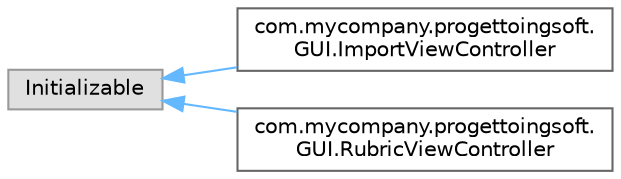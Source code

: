 digraph "Graphical Class Hierarchy"
{
 // LATEX_PDF_SIZE
  bgcolor="transparent";
  edge [fontname=Helvetica,fontsize=10,labelfontname=Helvetica,labelfontsize=10];
  node [fontname=Helvetica,fontsize=10,shape=box,height=0.2,width=0.4];
  rankdir="LR";
  Node0 [id="Node000000",label="Initializable",height=0.2,width=0.4,color="grey60", fillcolor="#E0E0E0", style="filled",tooltip=" "];
  Node0 -> Node1 [id="edge3_Node000000_Node000001",dir="back",color="steelblue1",style="solid",tooltip=" "];
  Node1 [id="Node000001",label="com.mycompany.progettoingsoft.\lGUI.ImportViewController",height=0.2,width=0.4,color="grey40", fillcolor="white", style="filled",URL="$classcom_1_1mycompany_1_1progettoingsoft_1_1GUI_1_1ImportViewController.html",tooltip=" "];
  Node0 -> Node2 [id="edge4_Node000000_Node000002",dir="back",color="steelblue1",style="solid",tooltip=" "];
  Node2 [id="Node000002",label="com.mycompany.progettoingsoft.\lGUI.RubricViewController",height=0.2,width=0.4,color="grey40", fillcolor="white", style="filled",URL="$classcom_1_1mycompany_1_1progettoingsoft_1_1GUI_1_1RubricViewController.html",tooltip=" "];
}
